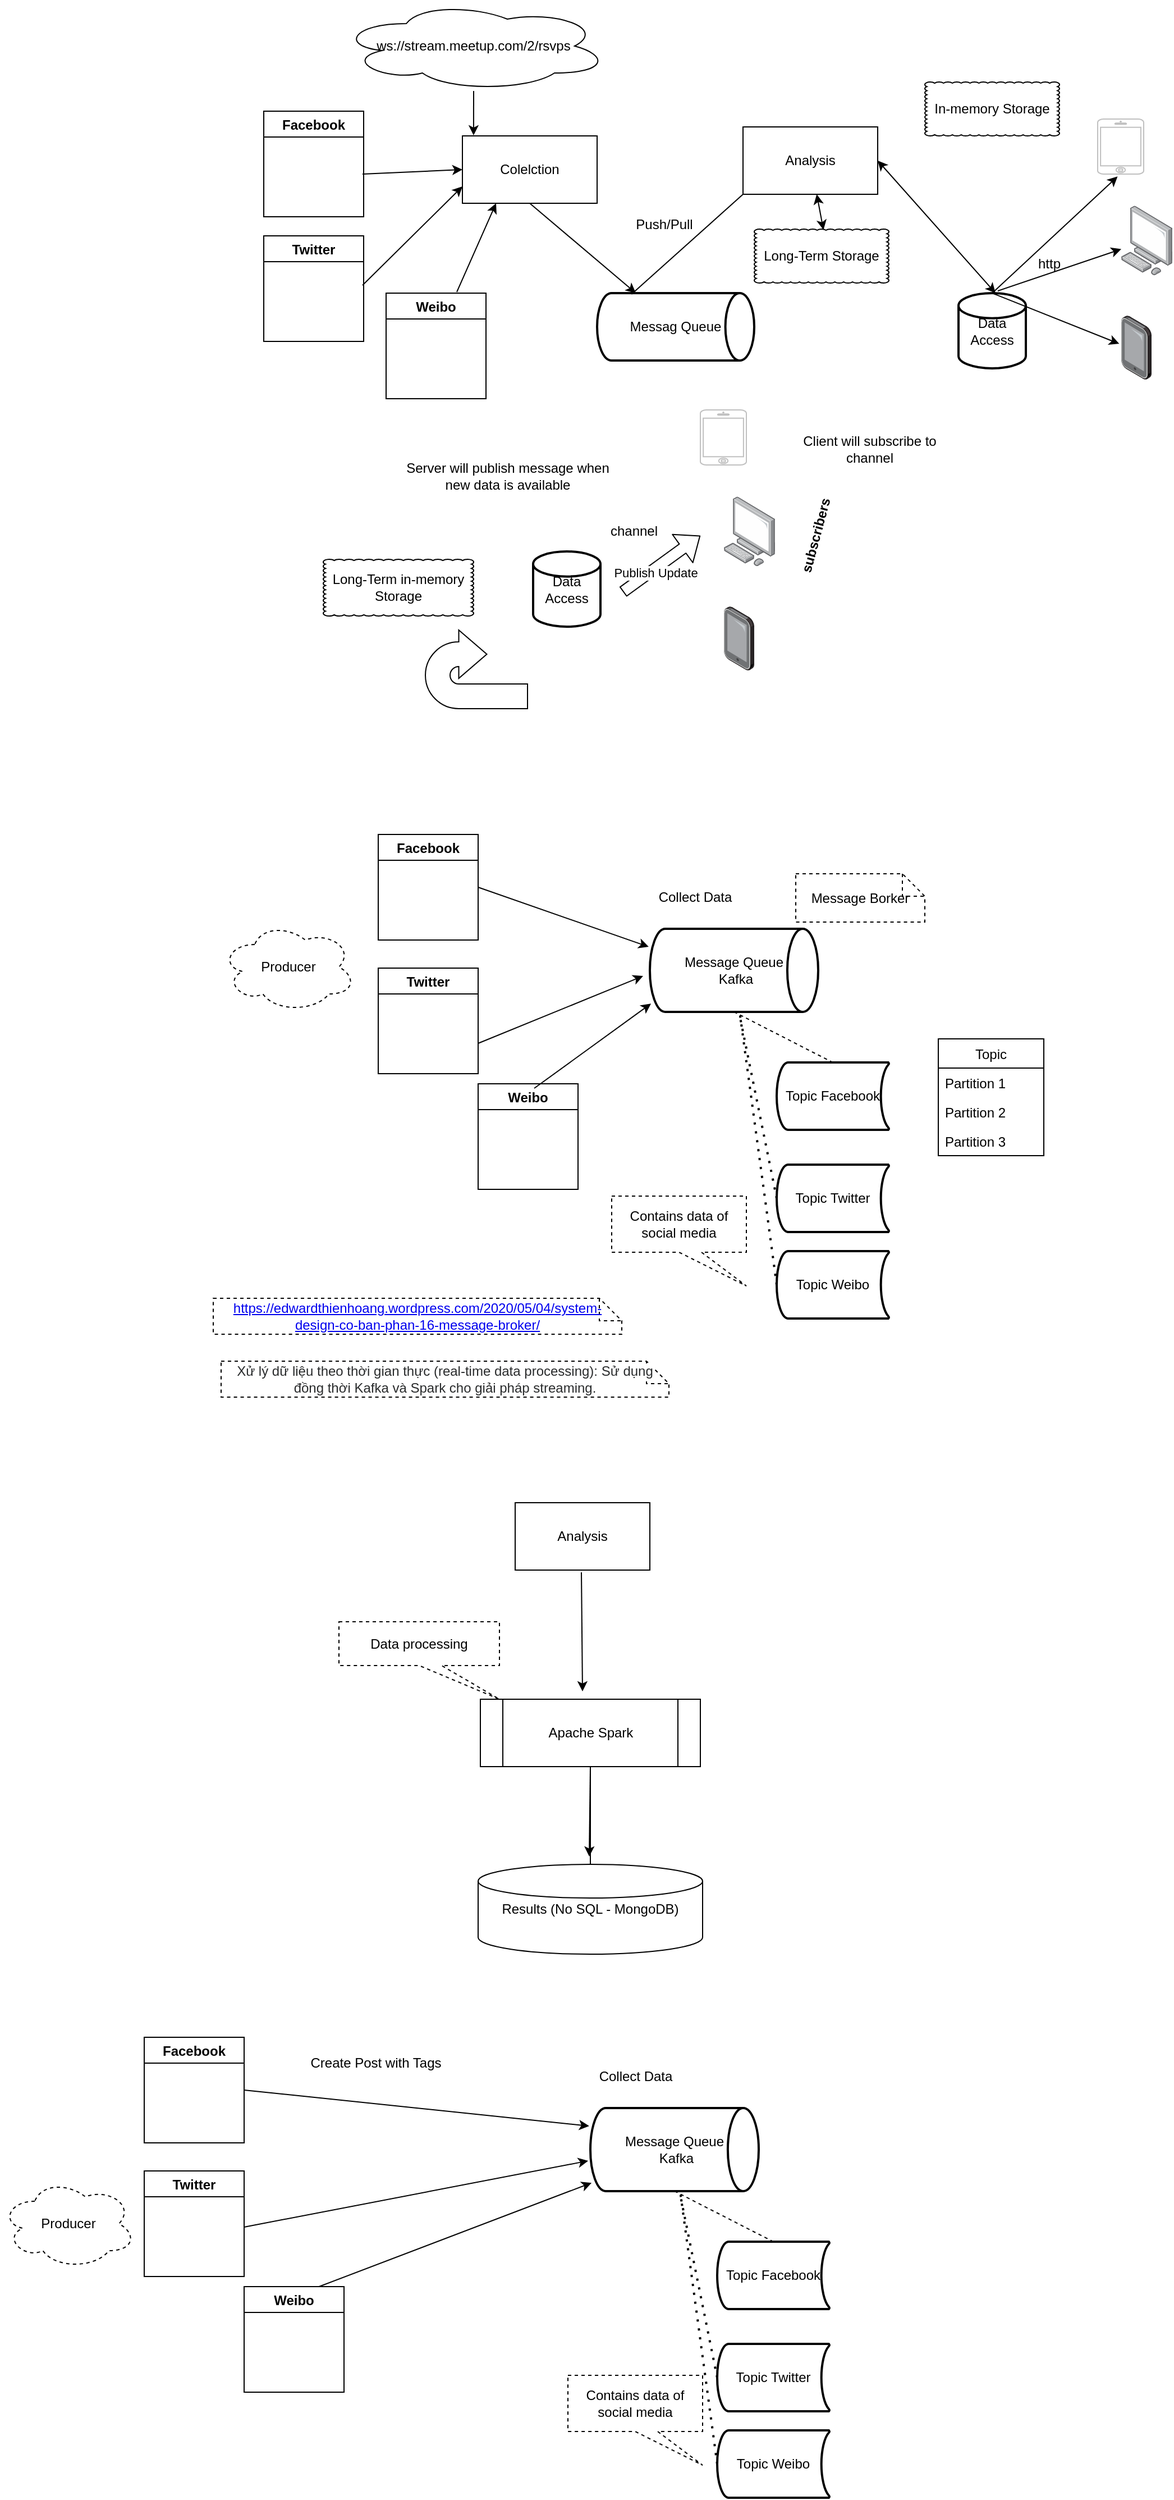 <mxfile version="13.5.9" type="github">
  <diagram id="zB4D0Zn1a5sWIB_5QHZO" name="Page-1">
    <mxGraphModel dx="3342" dy="794" grid="1" gridSize="7" guides="1" tooltips="1" connect="1" arrows="1" fold="1" page="1" pageScale="1" pageWidth="1920" pageHeight="1200" math="0" shadow="0">
      <root>
        <mxCell id="0" />
        <mxCell id="1" parent="0" />
        <mxCell id="u7dPjCdoEQU-WYultVdr-4" style="edgeStyle=orthogonalEdgeStyle;rounded=0;orthogonalLoop=1;jettySize=auto;html=1;entryX=0.083;entryY=-0.008;entryDx=0;entryDy=0;entryPerimeter=0;" parent="1" source="u7dPjCdoEQU-WYultVdr-1" target="u7dPjCdoEQU-WYultVdr-3" edge="1">
          <mxGeometry relative="1" as="geometry" />
        </mxCell>
        <mxCell id="u7dPjCdoEQU-WYultVdr-1" value="ws://stream.meetup.com/2/rsvps" style="ellipse;shape=cloud;whiteSpace=wrap;html=1;" parent="1" vertex="1">
          <mxGeometry x="77" y="14" width="240" height="80" as="geometry" />
        </mxCell>
        <mxCell id="u7dPjCdoEQU-WYultVdr-2" value="Messag Queue&lt;br&gt;" style="strokeWidth=2;html=1;shape=mxgraph.flowchart.direct_data;whiteSpace=wrap;" parent="1" vertex="1">
          <mxGeometry x="307" y="274" width="140" height="60" as="geometry" />
        </mxCell>
        <mxCell id="u7dPjCdoEQU-WYultVdr-3" value="Colelction" style="rounded=0;whiteSpace=wrap;html=1;" parent="1" vertex="1">
          <mxGeometry x="187" y="134" width="120" height="60" as="geometry" />
        </mxCell>
        <mxCell id="u7dPjCdoEQU-WYultVdr-6" value="" style="endArrow=classic;html=1;exitX=0.5;exitY=1;exitDx=0;exitDy=0;" parent="1" source="u7dPjCdoEQU-WYultVdr-3" target="u7dPjCdoEQU-WYultVdr-2" edge="1">
          <mxGeometry width="50" height="50" relative="1" as="geometry">
            <mxPoint x="207" y="384" as="sourcePoint" />
            <mxPoint x="257" y="334" as="targetPoint" />
          </mxGeometry>
        </mxCell>
        <mxCell id="u7dPjCdoEQU-WYultVdr-7" value="Analysis" style="rounded=0;whiteSpace=wrap;html=1;" parent="1" vertex="1">
          <mxGeometry x="437" y="126" width="120" height="60" as="geometry" />
        </mxCell>
        <mxCell id="u7dPjCdoEQU-WYultVdr-81" value="Data Access" style="strokeWidth=2;html=1;shape=mxgraph.flowchart.database;whiteSpace=wrap;" parent="1" vertex="1">
          <mxGeometry x="629" y="274" width="60" height="67" as="geometry" />
        </mxCell>
        <mxCell id="u7dPjCdoEQU-WYultVdr-82" value="Long-Term Storage" style="whiteSpace=wrap;html=1;shape=mxgraph.basic.cloud_rect" parent="1" vertex="1">
          <mxGeometry x="447" y="217" width="120" height="48" as="geometry" />
        </mxCell>
        <mxCell id="u7dPjCdoEQU-WYultVdr-83" value="" style="endArrow=classic;startArrow=classic;html=1;exitX=0.514;exitY=0.015;exitDx=0;exitDy=0;exitPerimeter=0;" parent="1" source="u7dPjCdoEQU-WYultVdr-82" target="u7dPjCdoEQU-WYultVdr-7" edge="1">
          <mxGeometry width="50" height="50" relative="1" as="geometry">
            <mxPoint x="459" y="244" as="sourcePoint" />
            <mxPoint x="509" y="194" as="targetPoint" />
          </mxGeometry>
        </mxCell>
        <mxCell id="u7dPjCdoEQU-WYultVdr-84" value="In-memory Storage" style="whiteSpace=wrap;html=1;shape=mxgraph.basic.cloud_rect" parent="1" vertex="1">
          <mxGeometry x="599" y="86" width="120" height="48" as="geometry" />
        </mxCell>
        <mxCell id="u7dPjCdoEQU-WYultVdr-86" value="" style="endArrow=classic;startArrow=classic;html=1;entryX=1;entryY=0.5;entryDx=0;entryDy=0;" parent="1" target="u7dPjCdoEQU-WYultVdr-7" edge="1">
          <mxGeometry width="50" height="50" relative="1" as="geometry">
            <mxPoint x="662" y="274" as="sourcePoint" />
            <mxPoint x="712" y="224" as="targetPoint" />
          </mxGeometry>
        </mxCell>
        <mxCell id="u7dPjCdoEQU-WYultVdr-87" value="" style="endArrow=none;html=1;exitX=0.219;exitY=0.016;exitDx=0;exitDy=0;exitPerimeter=0;" parent="1" source="u7dPjCdoEQU-WYultVdr-2" edge="1">
          <mxGeometry width="50" height="50" relative="1" as="geometry">
            <mxPoint x="387" y="236" as="sourcePoint" />
            <mxPoint x="437" y="186" as="targetPoint" />
          </mxGeometry>
        </mxCell>
        <mxCell id="u7dPjCdoEQU-WYultVdr-89" value="Push/Pull" style="text;html=1;strokeColor=none;fillColor=none;align=center;verticalAlign=middle;whiteSpace=wrap;rounded=0;" parent="1" vertex="1">
          <mxGeometry x="347" y="203" width="40" height="20" as="geometry" />
        </mxCell>
        <mxCell id="u7dPjCdoEQU-WYultVdr-90" value="" style="html=1;verticalLabelPosition=bottom;labelBackgroundColor=#ffffff;verticalAlign=top;shadow=0;dashed=0;strokeWidth=1;shape=mxgraph.ios7.misc.iphone;strokeColor=#c0c0c0;" parent="1" vertex="1">
          <mxGeometry x="753" y="119" width="41" height="49" as="geometry" />
        </mxCell>
        <mxCell id="u7dPjCdoEQU-WYultVdr-91" value="" style="endArrow=classic;html=1;entryX=0.432;entryY=1.044;entryDx=0;entryDy=0;entryPerimeter=0;exitX=0.5;exitY=0;exitDx=0;exitDy=0;exitPerimeter=0;" parent="1" source="u7dPjCdoEQU-WYultVdr-81" target="u7dPjCdoEQU-WYultVdr-90" edge="1">
          <mxGeometry width="50" height="50" relative="1" as="geometry">
            <mxPoint x="669" y="266" as="sourcePoint" />
            <mxPoint x="747" y="224" as="targetPoint" />
          </mxGeometry>
        </mxCell>
        <mxCell id="u7dPjCdoEQU-WYultVdr-92" value="http" style="text;html=1;strokeColor=none;fillColor=none;align=center;verticalAlign=middle;whiteSpace=wrap;rounded=0;" parent="1" vertex="1">
          <mxGeometry x="690" y="238" width="40" height="20" as="geometry" />
        </mxCell>
        <mxCell id="u7dPjCdoEQU-WYultVdr-93" value="" style="points=[];aspect=fixed;html=1;align=center;shadow=0;dashed=0;image;image=img/lib/allied_telesis/computer_and_terminals/Personal_Computer.svg;" parent="1" vertex="1">
          <mxGeometry x="774" y="196.2" width="45.6" height="61.8" as="geometry" />
        </mxCell>
        <mxCell id="u7dPjCdoEQU-WYultVdr-98" value="" style="endArrow=classic;html=1;" parent="1" target="u7dPjCdoEQU-WYultVdr-93" edge="1">
          <mxGeometry width="50" height="50" relative="1" as="geometry">
            <mxPoint x="664" y="272" as="sourcePoint" />
            <mxPoint x="730" y="224" as="targetPoint" />
          </mxGeometry>
        </mxCell>
        <mxCell id="u7dPjCdoEQU-WYultVdr-99" value="" style="points=[];aspect=fixed;html=1;align=center;shadow=0;dashed=0;image;image=img/lib/allied_telesis/computer_and_terminals/Tablet.svg;" parent="1" vertex="1">
          <mxGeometry x="774" y="294" width="27" height="57" as="geometry" />
        </mxCell>
        <mxCell id="u7dPjCdoEQU-WYultVdr-100" value="" style="endArrow=classic;html=1;entryX=-0.066;entryY=0.44;entryDx=0;entryDy=0;entryPerimeter=0;exitX=0.5;exitY=0;exitDx=0;exitDy=0;exitPerimeter=0;" parent="1" source="u7dPjCdoEQU-WYultVdr-81" target="u7dPjCdoEQU-WYultVdr-99" edge="1">
          <mxGeometry width="50" height="50" relative="1" as="geometry">
            <mxPoint x="694" y="294" as="sourcePoint" />
            <mxPoint x="744" y="244" as="targetPoint" />
          </mxGeometry>
        </mxCell>
        <mxCell id="u7dPjCdoEQU-WYultVdr-101" value="Data Access" style="strokeWidth=2;html=1;shape=mxgraph.flowchart.database;whiteSpace=wrap;" parent="1" vertex="1">
          <mxGeometry x="250" y="504" width="60" height="67" as="geometry" />
        </mxCell>
        <mxCell id="u7dPjCdoEQU-WYultVdr-102" value="" style="html=1;verticalLabelPosition=bottom;labelBackgroundColor=#ffffff;verticalAlign=top;shadow=0;dashed=0;strokeWidth=1;shape=mxgraph.ios7.misc.iphone;strokeColor=#c0c0c0;" parent="1" vertex="1">
          <mxGeometry x="399" y="378" width="41" height="49" as="geometry" />
        </mxCell>
        <mxCell id="u7dPjCdoEQU-WYultVdr-104" value="channel" style="text;html=1;strokeColor=none;fillColor=none;align=center;verticalAlign=middle;whiteSpace=wrap;rounded=0;" parent="1" vertex="1">
          <mxGeometry x="320" y="476" width="40" height="20" as="geometry" />
        </mxCell>
        <mxCell id="u7dPjCdoEQU-WYultVdr-105" value="" style="points=[];aspect=fixed;html=1;align=center;shadow=0;dashed=0;image;image=img/lib/allied_telesis/computer_and_terminals/Personal_Computer.svg;" parent="1" vertex="1">
          <mxGeometry x="420" y="455.2" width="45.6" height="61.8" as="geometry" />
        </mxCell>
        <mxCell id="u7dPjCdoEQU-WYultVdr-107" value="" style="points=[];aspect=fixed;html=1;align=center;shadow=0;dashed=0;image;image=img/lib/allied_telesis/computer_and_terminals/Tablet.svg;" parent="1" vertex="1">
          <mxGeometry x="420" y="553" width="27" height="57" as="geometry" />
        </mxCell>
        <mxCell id="u7dPjCdoEQU-WYultVdr-109" value="subscribers" style="text;html=1;strokeColor=none;fillColor=none;align=center;verticalAlign=middle;whiteSpace=wrap;rounded=0;rotation=-75;fontStyle=1" parent="1" vertex="1">
          <mxGeometry x="465.6" y="476" width="73" height="28" as="geometry" />
        </mxCell>
        <mxCell id="u7dPjCdoEQU-WYultVdr-112" value="" style="shape=flexArrow;endArrow=classic;html=1;" parent="1" edge="1">
          <mxGeometry width="50" height="50" relative="1" as="geometry">
            <mxPoint x="330" y="540" as="sourcePoint" />
            <mxPoint x="399" y="490" as="targetPoint" />
          </mxGeometry>
        </mxCell>
        <mxCell id="u7dPjCdoEQU-WYultVdr-113" value="Publish Update" style="edgeLabel;html=1;align=center;verticalAlign=middle;resizable=0;points=[];" parent="u7dPjCdoEQU-WYultVdr-112" vertex="1" connectable="0">
          <mxGeometry x="-0.23" y="-3" relative="1" as="geometry">
            <mxPoint as="offset" />
          </mxGeometry>
        </mxCell>
        <mxCell id="u7dPjCdoEQU-WYultVdr-114" value="Long-Term in-memory Storage" style="whiteSpace=wrap;html=1;shape=mxgraph.basic.cloud_rect" parent="1" vertex="1">
          <mxGeometry x="63" y="511" width="134" height="50.5" as="geometry" />
        </mxCell>
        <mxCell id="u7dPjCdoEQU-WYultVdr-115" value="" style="html=1;shadow=0;dashed=0;align=center;verticalAlign=middle;shape=mxgraph.arrows2.uTurnArrow;dy=11;arrowHead=43;dx2=25;" parent="1" vertex="1">
          <mxGeometry x="154" y="574" width="91" height="70" as="geometry" />
        </mxCell>
        <mxCell id="u7dPjCdoEQU-WYultVdr-116" value="Client will subscribe to channel&lt;br&gt;" style="text;html=1;strokeColor=none;fillColor=none;align=center;verticalAlign=middle;whiteSpace=wrap;rounded=0;" parent="1" vertex="1">
          <mxGeometry x="473" y="399" width="154" height="28" as="geometry" />
        </mxCell>
        <mxCell id="u7dPjCdoEQU-WYultVdr-117" value="Server will publish message when new data is available" style="text;html=1;strokeColor=none;fillColor=none;align=center;verticalAlign=middle;whiteSpace=wrap;rounded=0;" parent="1" vertex="1">
          <mxGeometry x="126" y="427" width="203" height="20" as="geometry" />
        </mxCell>
        <mxCell id="24a-mGjXgg-N6J_SjT-v-1" value="Facebook" style="swimlane;" parent="1" vertex="1">
          <mxGeometry x="10" y="112" width="89" height="94" as="geometry" />
        </mxCell>
        <mxCell id="24a-mGjXgg-N6J_SjT-v-2" value="" style="endArrow=classic;html=1;entryX=0;entryY=0.5;entryDx=0;entryDy=0;" parent="1" target="u7dPjCdoEQU-WYultVdr-3" edge="1">
          <mxGeometry width="50" height="50" relative="1" as="geometry">
            <mxPoint x="98" y="168" as="sourcePoint" />
            <mxPoint x="148" y="118" as="targetPoint" />
          </mxGeometry>
        </mxCell>
        <mxCell id="24a-mGjXgg-N6J_SjT-v-3" value="Twitter" style="swimlane;" parent="1" vertex="1">
          <mxGeometry x="10" y="223" width="89" height="94" as="geometry" />
        </mxCell>
        <mxCell id="24a-mGjXgg-N6J_SjT-v-4" value="Weibo" style="swimlane;" parent="1" vertex="1">
          <mxGeometry x="119" y="274" width="89" height="94" as="geometry" />
        </mxCell>
        <mxCell id="24a-mGjXgg-N6J_SjT-v-5" value="" style="endArrow=classic;html=1;entryX=0;entryY=0.75;entryDx=0;entryDy=0;" parent="1" target="u7dPjCdoEQU-WYultVdr-3" edge="1">
          <mxGeometry width="50" height="50" relative="1" as="geometry">
            <mxPoint x="98" y="267" as="sourcePoint" />
            <mxPoint x="155" y="217" as="targetPoint" />
          </mxGeometry>
        </mxCell>
        <mxCell id="24a-mGjXgg-N6J_SjT-v-7" value="" style="endArrow=classic;html=1;entryX=0.25;entryY=1;entryDx=0;entryDy=0;" parent="1" target="u7dPjCdoEQU-WYultVdr-3" edge="1">
          <mxGeometry width="50" height="50" relative="1" as="geometry">
            <mxPoint x="182" y="273" as="sourcePoint" />
            <mxPoint x="232" y="223" as="targetPoint" />
          </mxGeometry>
        </mxCell>
        <mxCell id="24a-mGjXgg-N6J_SjT-v-9" value="Message Queue&lt;br&gt;&amp;nbsp;Kafka" style="strokeWidth=2;html=1;shape=mxgraph.flowchart.direct_data;whiteSpace=wrap;" parent="1" vertex="1">
          <mxGeometry x="354" y="840" width="150" height="74" as="geometry" />
        </mxCell>
        <mxCell id="24a-mGjXgg-N6J_SjT-v-14" value="" style="endArrow=classic;html=1;entryX=-0.007;entryY=0.217;entryDx=0;entryDy=0;exitX=1;exitY=0.5;exitDx=0;exitDy=0;entryPerimeter=0;" parent="1" source="24a-mGjXgg-N6J_SjT-v-18" target="24a-mGjXgg-N6J_SjT-v-9" edge="1">
          <mxGeometry width="50" height="50" relative="1" as="geometry">
            <mxPoint x="180" y="872" as="sourcePoint" />
            <mxPoint x="269" y="868" as="targetPoint" />
          </mxGeometry>
        </mxCell>
        <mxCell id="24a-mGjXgg-N6J_SjT-v-15" value="Weibo" style="swimlane;" parent="1" vertex="1">
          <mxGeometry x="201" y="978" width="89" height="94" as="geometry" />
        </mxCell>
        <mxCell id="24a-mGjXgg-N6J_SjT-v-16" value="" style="endArrow=classic;html=1;" parent="1" edge="1">
          <mxGeometry width="50" height="50" relative="1" as="geometry">
            <mxPoint x="201" y="942" as="sourcePoint" />
            <mxPoint x="348" y="882" as="targetPoint" />
          </mxGeometry>
        </mxCell>
        <mxCell id="24a-mGjXgg-N6J_SjT-v-17" value="" style="endArrow=classic;html=1;entryX=0.007;entryY=0.9;entryDx=0;entryDy=0;entryPerimeter=0;" parent="1" target="24a-mGjXgg-N6J_SjT-v-9" edge="1">
          <mxGeometry width="50" height="50" relative="1" as="geometry">
            <mxPoint x="251" y="982" as="sourcePoint" />
            <mxPoint x="286" y="903" as="targetPoint" />
          </mxGeometry>
        </mxCell>
        <mxCell id="24a-mGjXgg-N6J_SjT-v-18" value="Facebook" style="swimlane;" parent="1" vertex="1">
          <mxGeometry x="112" y="756" width="89" height="94" as="geometry" />
        </mxCell>
        <mxCell id="24a-mGjXgg-N6J_SjT-v-19" value="Twitter" style="swimlane;" parent="1" vertex="1">
          <mxGeometry x="112" y="875" width="89" height="94" as="geometry" />
        </mxCell>
        <mxCell id="24a-mGjXgg-N6J_SjT-v-20" value="Collect Data&lt;br&gt;" style="text;html=1;strokeColor=none;fillColor=none;align=center;verticalAlign=middle;whiteSpace=wrap;rounded=0;" parent="1" vertex="1">
          <mxGeometry x="355.5" y="798" width="77" height="27" as="geometry" />
        </mxCell>
        <mxCell id="24a-mGjXgg-N6J_SjT-v-22" value="Topic Facebook" style="strokeWidth=2;html=1;shape=mxgraph.flowchart.stored_data;whiteSpace=wrap;" parent="1" vertex="1">
          <mxGeometry x="467" y="959" width="100" height="60" as="geometry" />
        </mxCell>
        <mxCell id="24a-mGjXgg-N6J_SjT-v-23" value="" style="endArrow=none;dashed=1;html=1;exitX=0.5;exitY=1;exitDx=0;exitDy=0;exitPerimeter=0;entryX=0.5;entryY=0;entryDx=0;entryDy=0;entryPerimeter=0;" parent="1" source="24a-mGjXgg-N6J_SjT-v-9" target="24a-mGjXgg-N6J_SjT-v-22" edge="1">
          <mxGeometry width="50" height="50" relative="1" as="geometry">
            <mxPoint x="397" y="1072" as="sourcePoint" />
            <mxPoint x="447" y="1022" as="targetPoint" />
          </mxGeometry>
        </mxCell>
        <mxCell id="24a-mGjXgg-N6J_SjT-v-24" value="Topic Twitter" style="strokeWidth=2;html=1;shape=mxgraph.flowchart.stored_data;whiteSpace=wrap;" parent="1" vertex="1">
          <mxGeometry x="467" y="1050" width="100" height="60" as="geometry" />
        </mxCell>
        <mxCell id="24a-mGjXgg-N6J_SjT-v-25" value="" style="endArrow=none;dashed=1;html=1;dashPattern=1 3;strokeWidth=2;exitX=0;exitY=0.5;exitDx=0;exitDy=0;exitPerimeter=0;" parent="1" source="24a-mGjXgg-N6J_SjT-v-24" edge="1">
          <mxGeometry width="50" height="50" relative="1" as="geometry">
            <mxPoint x="383" y="988" as="sourcePoint" />
            <mxPoint x="434" y="917" as="targetPoint" />
          </mxGeometry>
        </mxCell>
        <mxCell id="24a-mGjXgg-N6J_SjT-v-26" value="Topic Weibo&lt;br&gt;" style="strokeWidth=2;html=1;shape=mxgraph.flowchart.stored_data;whiteSpace=wrap;" parent="1" vertex="1">
          <mxGeometry x="467" y="1127" width="100" height="60" as="geometry" />
        </mxCell>
        <mxCell id="24a-mGjXgg-N6J_SjT-v-27" value="" style="endArrow=none;dashed=1;html=1;dashPattern=1 3;strokeWidth=2;exitX=0;exitY=0.5;exitDx=0;exitDy=0;exitPerimeter=0;" parent="1" source="24a-mGjXgg-N6J_SjT-v-26" edge="1">
          <mxGeometry width="50" height="50" relative="1" as="geometry">
            <mxPoint x="397" y="1065" as="sourcePoint" />
            <mxPoint x="434" y="914" as="targetPoint" />
          </mxGeometry>
        </mxCell>
        <mxCell id="24a-mGjXgg-N6J_SjT-v-40" value="Producer" style="ellipse;shape=cloud;whiteSpace=wrap;html=1;dashed=1;" parent="1" vertex="1">
          <mxGeometry x="-28" y="834" width="120" height="80" as="geometry" />
        </mxCell>
        <mxCell id="24a-mGjXgg-N6J_SjT-v-36" value="Topic" style="swimlane;fontStyle=0;childLayout=stackLayout;horizontal=1;startSize=26;fillColor=none;horizontalStack=0;resizeParent=1;resizeParentMax=0;resizeLast=0;collapsible=1;marginBottom=0;" parent="1" vertex="1">
          <mxGeometry x="611" y="938" width="94" height="104" as="geometry" />
        </mxCell>
        <mxCell id="24a-mGjXgg-N6J_SjT-v-37" value="Partition 1" style="text;strokeColor=none;fillColor=none;align=left;verticalAlign=top;spacingLeft=4;spacingRight=4;overflow=hidden;rotatable=0;points=[[0,0.5],[1,0.5]];portConstraint=eastwest;" parent="24a-mGjXgg-N6J_SjT-v-36" vertex="1">
          <mxGeometry y="26" width="94" height="26" as="geometry" />
        </mxCell>
        <mxCell id="24a-mGjXgg-N6J_SjT-v-38" value="Partition 2" style="text;strokeColor=none;fillColor=none;align=left;verticalAlign=top;spacingLeft=4;spacingRight=4;overflow=hidden;rotatable=0;points=[[0,0.5],[1,0.5]];portConstraint=eastwest;" parent="24a-mGjXgg-N6J_SjT-v-36" vertex="1">
          <mxGeometry y="52" width="94" height="26" as="geometry" />
        </mxCell>
        <mxCell id="24a-mGjXgg-N6J_SjT-v-39" value="Partition 3" style="text;strokeColor=none;fillColor=none;align=left;verticalAlign=top;spacingLeft=4;spacingRight=4;overflow=hidden;rotatable=0;points=[[0,0.5],[1,0.5]];portConstraint=eastwest;" parent="24a-mGjXgg-N6J_SjT-v-36" vertex="1">
          <mxGeometry y="78" width="94" height="26" as="geometry" />
        </mxCell>
        <mxCell id="24a-mGjXgg-N6J_SjT-v-41" value="Contains data of social media" style="shape=callout;whiteSpace=wrap;html=1;perimeter=calloutPerimeter;dashed=1;position2=1;" parent="1" vertex="1">
          <mxGeometry x="320" y="1078" width="120" height="80" as="geometry" />
        </mxCell>
        <mxCell id="24a-mGjXgg-N6J_SjT-v-44" value="&lt;a href=&quot;https://edwardthienhoang.wordpress.com/2020/05/04/system-design-co-ban-phan-16-message-broker/&quot;&gt;https://edwardthienhoang.wordpress.com/2020/05/04/system-design-co-ban-phan-16-message-broker/&lt;/a&gt;" style="shape=note;size=20;whiteSpace=wrap;html=1;dashed=1;" parent="1" vertex="1">
          <mxGeometry x="-35" y="1169" width="364" height="32" as="geometry" />
        </mxCell>
        <mxCell id="24a-mGjXgg-N6J_SjT-v-45" value="Message Borker" style="shape=note;size=20;whiteSpace=wrap;html=1;dashed=1;" parent="1" vertex="1">
          <mxGeometry x="484" y="791" width="115" height="43" as="geometry" />
        </mxCell>
        <mxCell id="24a-mGjXgg-N6J_SjT-v-46" value="&lt;span style=&quot;color: rgb(41 , 43 , 44) ; font-family: &amp;#34;open sans&amp;#34; , , &amp;#34;blinkmacsystemfont&amp;#34; , &amp;#34;segoe ui&amp;#34; , &amp;#34;helvetica neue&amp;#34; , &amp;#34;arial&amp;#34; , sans-serif , &amp;#34;apple color emoji&amp;#34; , &amp;#34;segoe ui emoji&amp;#34; , &amp;#34;segoe ui symbol&amp;#34; ; text-align: left ; background-color: rgb(255 , 255 , 255)&quot;&gt;Xử lý dữ liệu theo thời gian thực (real-time data processing): Sử dụng đồng thời Kafka và Spark cho giải pháp streaming.&lt;/span&gt;" style="shape=note;size=20;whiteSpace=wrap;html=1;dashed=1;" parent="1" vertex="1">
          <mxGeometry x="-28" y="1225" width="399" height="32" as="geometry" />
        </mxCell>
        <mxCell id="24a-mGjXgg-N6J_SjT-v-50" value="Apache Spark" style="shape=process;whiteSpace=wrap;html=1;backgroundOutline=1;" parent="1" vertex="1">
          <mxGeometry x="203" y="1526" width="196" height="60" as="geometry" />
        </mxCell>
        <mxCell id="24a-mGjXgg-N6J_SjT-v-53" value="" style="endArrow=classic;html=1;exitX=0.55;exitY=0.95;exitDx=0;exitDy=0;exitPerimeter=0;" parent="1" edge="1">
          <mxGeometry width="50" height="50" relative="1" as="geometry">
            <mxPoint x="293" y="1413" as="sourcePoint" />
            <mxPoint x="294" y="1519" as="targetPoint" />
          </mxGeometry>
        </mxCell>
        <mxCell id="24a-mGjXgg-N6J_SjT-v-55" value="Data processing" style="shape=callout;whiteSpace=wrap;html=1;perimeter=calloutPerimeter;dashed=1;position2=1;" parent="1" vertex="1">
          <mxGeometry x="77" y="1457" width="143" height="69" as="geometry" />
        </mxCell>
        <mxCell id="24a-mGjXgg-N6J_SjT-v-58" value="" style="endArrow=classic;html=1;exitX=0.5;exitY=1;exitDx=0;exitDy=0;" parent="1" source="24a-mGjXgg-N6J_SjT-v-50" edge="1">
          <mxGeometry width="50" height="50" relative="1" as="geometry">
            <mxPoint x="399" y="1730" as="sourcePoint" />
            <mxPoint x="300" y="1666" as="targetPoint" />
          </mxGeometry>
        </mxCell>
        <mxCell id="24a-mGjXgg-N6J_SjT-v-62" value="" style="edgeStyle=orthogonalEdgeStyle;rounded=0;orthogonalLoop=1;jettySize=auto;html=1;endArrow=none;endFill=0;" parent="1" source="24a-mGjXgg-N6J_SjT-v-59" target="24a-mGjXgg-N6J_SjT-v-50" edge="1">
          <mxGeometry relative="1" as="geometry" />
        </mxCell>
        <mxCell id="24a-mGjXgg-N6J_SjT-v-59" value="Results (No SQL - MongoDB)" style="shape=cylinder2;whiteSpace=wrap;html=1;boundedLbl=1;backgroundOutline=1;size=15;" parent="1" vertex="1">
          <mxGeometry x="201" y="1673" width="200" height="80" as="geometry" />
        </mxCell>
        <mxCell id="24a-mGjXgg-N6J_SjT-v-63" value="&lt;span&gt;Analysis&lt;/span&gt;" style="rounded=0;whiteSpace=wrap;html=1;" parent="1" vertex="1">
          <mxGeometry x="234" y="1351" width="120" height="60" as="geometry" />
        </mxCell>
        <mxCell id="uCAJaLIvxssrV7Yk87P6-1" value="Message Queue&lt;br&gt;&amp;nbsp;Kafka" style="strokeWidth=2;html=1;shape=mxgraph.flowchart.direct_data;whiteSpace=wrap;" vertex="1" parent="1">
          <mxGeometry x="301" y="1890" width="150" height="74" as="geometry" />
        </mxCell>
        <mxCell id="uCAJaLIvxssrV7Yk87P6-2" value="" style="endArrow=classic;html=1;entryX=-0.007;entryY=0.217;entryDx=0;entryDy=0;exitX=1;exitY=0.5;exitDx=0;exitDy=0;entryPerimeter=0;" edge="1" parent="1" source="uCAJaLIvxssrV7Yk87P6-6" target="uCAJaLIvxssrV7Yk87P6-1">
          <mxGeometry width="50" height="50" relative="1" as="geometry">
            <mxPoint x="-28.5" y="1943" as="sourcePoint" />
            <mxPoint x="60.5" y="1939" as="targetPoint" />
          </mxGeometry>
        </mxCell>
        <mxCell id="uCAJaLIvxssrV7Yk87P6-3" value="Weibo" style="swimlane;" vertex="1" parent="1">
          <mxGeometry x="-7.5" y="2049" width="89" height="94" as="geometry" />
        </mxCell>
        <mxCell id="uCAJaLIvxssrV7Yk87P6-4" value="" style="endArrow=classic;html=1;entryX=-0.013;entryY=0.635;entryDx=0;entryDy=0;entryPerimeter=0;" edge="1" parent="1" target="uCAJaLIvxssrV7Yk87P6-1">
          <mxGeometry width="50" height="50" relative="1" as="geometry">
            <mxPoint x="-7.5" y="1996" as="sourcePoint" />
            <mxPoint x="139.5" y="1936" as="targetPoint" />
          </mxGeometry>
        </mxCell>
        <mxCell id="uCAJaLIvxssrV7Yk87P6-5" value="" style="endArrow=classic;html=1;entryX=0.007;entryY=0.9;entryDx=0;entryDy=0;entryPerimeter=0;exitX=0.75;exitY=0;exitDx=0;exitDy=0;" edge="1" parent="1" target="uCAJaLIvxssrV7Yk87P6-1" source="uCAJaLIvxssrV7Yk87P6-3">
          <mxGeometry width="50" height="50" relative="1" as="geometry">
            <mxPoint x="42.5" y="2053" as="sourcePoint" />
            <mxPoint x="77.5" y="1974" as="targetPoint" />
          </mxGeometry>
        </mxCell>
        <mxCell id="uCAJaLIvxssrV7Yk87P6-6" value="Facebook" style="swimlane;" vertex="1" parent="1">
          <mxGeometry x="-96.5" y="1827" width="89" height="94" as="geometry" />
        </mxCell>
        <mxCell id="uCAJaLIvxssrV7Yk87P6-7" value="Twitter" style="swimlane;" vertex="1" parent="1">
          <mxGeometry x="-96.5" y="1946" width="89" height="94" as="geometry" />
        </mxCell>
        <mxCell id="uCAJaLIvxssrV7Yk87P6-8" value="Collect Data&lt;br&gt;" style="text;html=1;strokeColor=none;fillColor=none;align=center;verticalAlign=middle;whiteSpace=wrap;rounded=0;" vertex="1" parent="1">
          <mxGeometry x="302.5" y="1848" width="77" height="27" as="geometry" />
        </mxCell>
        <mxCell id="uCAJaLIvxssrV7Yk87P6-9" value="Topic Facebook" style="strokeWidth=2;html=1;shape=mxgraph.flowchart.stored_data;whiteSpace=wrap;" vertex="1" parent="1">
          <mxGeometry x="414" y="2009" width="100" height="60" as="geometry" />
        </mxCell>
        <mxCell id="uCAJaLIvxssrV7Yk87P6-10" value="" style="endArrow=none;dashed=1;html=1;exitX=0.5;exitY=1;exitDx=0;exitDy=0;exitPerimeter=0;entryX=0.5;entryY=0;entryDx=0;entryDy=0;entryPerimeter=0;" edge="1" parent="1" source="uCAJaLIvxssrV7Yk87P6-1" target="uCAJaLIvxssrV7Yk87P6-9">
          <mxGeometry width="50" height="50" relative="1" as="geometry">
            <mxPoint x="344" y="2122" as="sourcePoint" />
            <mxPoint x="394" y="2072" as="targetPoint" />
          </mxGeometry>
        </mxCell>
        <mxCell id="uCAJaLIvxssrV7Yk87P6-11" value="Topic Twitter" style="strokeWidth=2;html=1;shape=mxgraph.flowchart.stored_data;whiteSpace=wrap;" vertex="1" parent="1">
          <mxGeometry x="414" y="2100" width="100" height="60" as="geometry" />
        </mxCell>
        <mxCell id="uCAJaLIvxssrV7Yk87P6-12" value="" style="endArrow=none;dashed=1;html=1;dashPattern=1 3;strokeWidth=2;exitX=0;exitY=0.5;exitDx=0;exitDy=0;exitPerimeter=0;" edge="1" parent="1" source="uCAJaLIvxssrV7Yk87P6-11">
          <mxGeometry width="50" height="50" relative="1" as="geometry">
            <mxPoint x="330" y="2038" as="sourcePoint" />
            <mxPoint x="381" y="1967" as="targetPoint" />
          </mxGeometry>
        </mxCell>
        <mxCell id="uCAJaLIvxssrV7Yk87P6-13" value="Topic Weibo&lt;br&gt;" style="strokeWidth=2;html=1;shape=mxgraph.flowchart.stored_data;whiteSpace=wrap;" vertex="1" parent="1">
          <mxGeometry x="414" y="2177" width="100" height="60" as="geometry" />
        </mxCell>
        <mxCell id="uCAJaLIvxssrV7Yk87P6-14" value="" style="endArrow=none;dashed=1;html=1;dashPattern=1 3;strokeWidth=2;exitX=0;exitY=0.5;exitDx=0;exitDy=0;exitPerimeter=0;" edge="1" parent="1" source="uCAJaLIvxssrV7Yk87P6-13">
          <mxGeometry width="50" height="50" relative="1" as="geometry">
            <mxPoint x="344" y="2115" as="sourcePoint" />
            <mxPoint x="381" y="1964" as="targetPoint" />
          </mxGeometry>
        </mxCell>
        <mxCell id="uCAJaLIvxssrV7Yk87P6-15" value="Producer" style="ellipse;shape=cloud;whiteSpace=wrap;html=1;dashed=1;" vertex="1" parent="1">
          <mxGeometry x="-224" y="1953" width="120" height="80" as="geometry" />
        </mxCell>
        <mxCell id="uCAJaLIvxssrV7Yk87P6-20" value="Contains data of social media" style="shape=callout;whiteSpace=wrap;html=1;perimeter=calloutPerimeter;dashed=1;position2=1;" vertex="1" parent="1">
          <mxGeometry x="281" y="2128" width="120" height="80" as="geometry" />
        </mxCell>
        <mxCell id="uCAJaLIvxssrV7Yk87P6-22" value="Create Post with Tags" style="text;html=1;strokeColor=none;fillColor=none;align=center;verticalAlign=middle;whiteSpace=wrap;rounded=0;" vertex="1" parent="1">
          <mxGeometry x="49" y="1827" width="122" height="46" as="geometry" />
        </mxCell>
      </root>
    </mxGraphModel>
  </diagram>
</mxfile>
